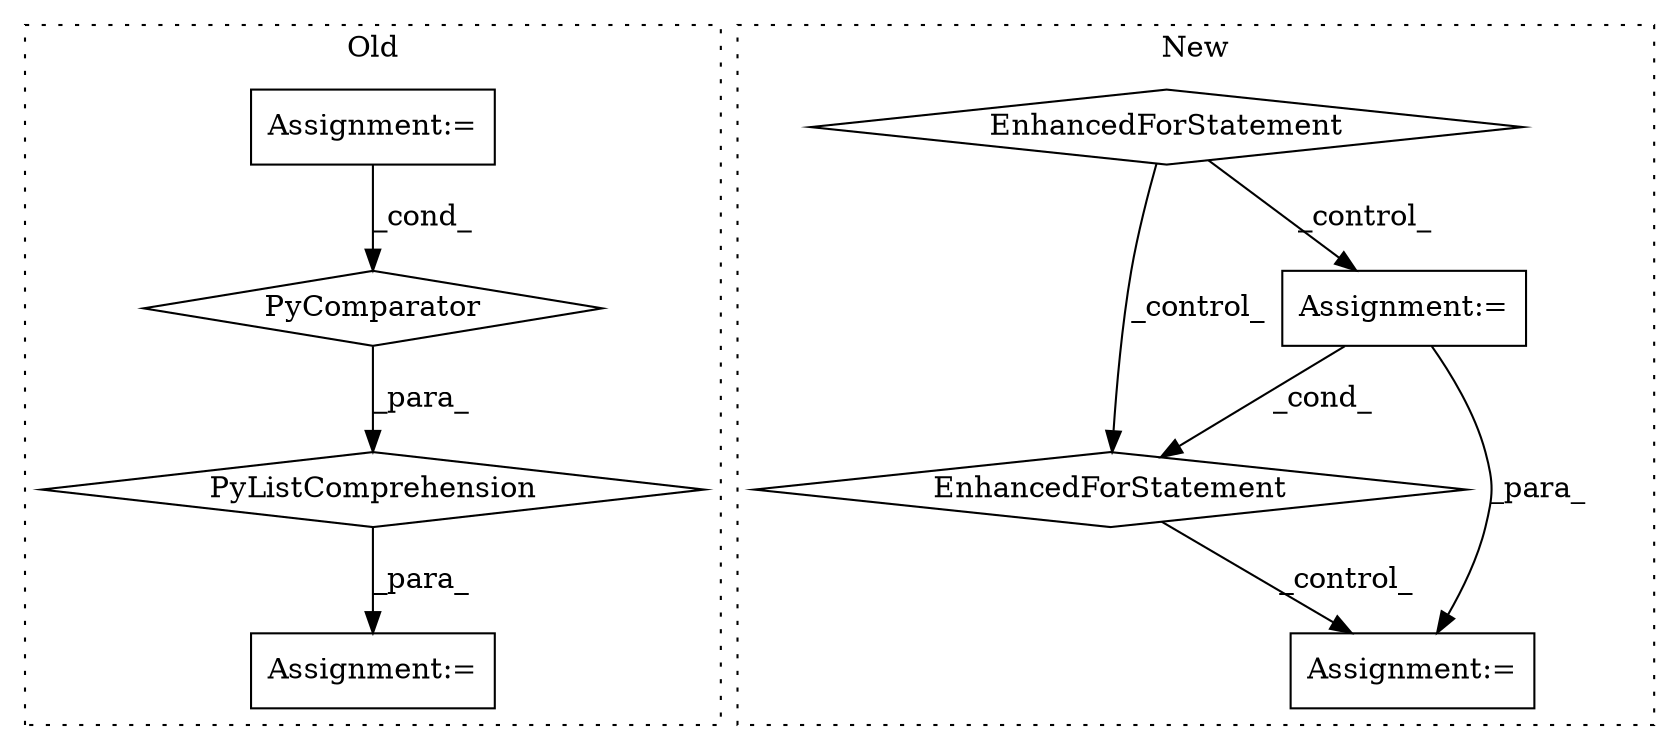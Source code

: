digraph G {
subgraph cluster0 {
1 [label="PyComparator" a="113" s="1201" l="54" shape="diamond"];
3 [label="Assignment:=" a="7" s="1201" l="54" shape="box"];
5 [label="PyListComprehension" a="109" s="880" l="383" shape="diamond"];
6 [label="Assignment:=" a="7" s="868" l="12" shape="box"];
label = "Old";
style="dotted";
}
subgraph cluster1 {
2 [label="EnhancedForStatement" a="70" s="1035,1138" l="57,2" shape="diamond"];
4 [label="Assignment:=" a="7" s="1035,1138" l="57,2" shape="box"];
7 [label="Assignment:=" a="7" s="1311" l="1" shape="box"];
8 [label="EnhancedForStatement" a="70" s="930,1025" l="53,2" shape="diamond"];
label = "New";
style="dotted";
}
1 -> 5 [label="_para_"];
2 -> 7 [label="_control_"];
3 -> 1 [label="_cond_"];
4 -> 2 [label="_cond_"];
4 -> 7 [label="_para_"];
5 -> 6 [label="_para_"];
8 -> 2 [label="_control_"];
8 -> 4 [label="_control_"];
}